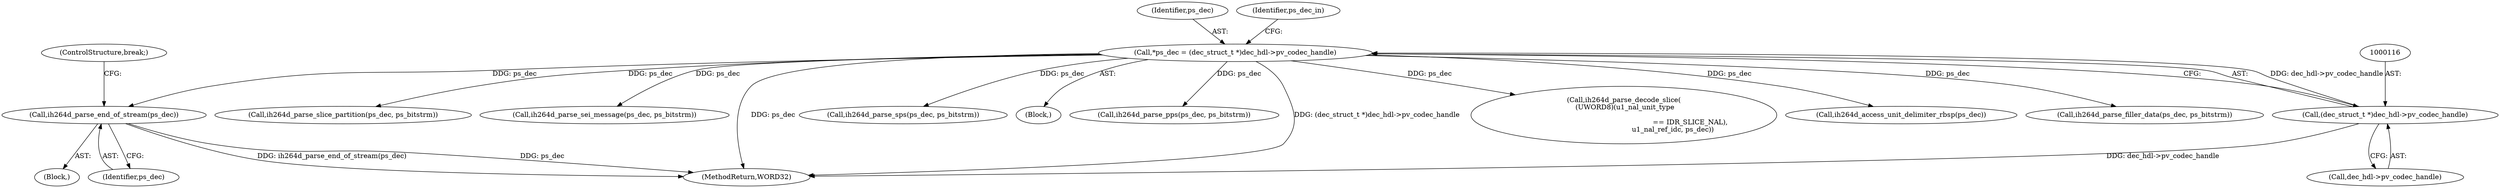 digraph "0_Android_0b23c81c3dd9ec38f7e6806a3955fed1925541a0_0@pointer" {
"1000387" [label="(Call,ih264d_parse_end_of_stream(ps_dec))"];
"1000113" [label="(Call,*ps_dec = (dec_struct_t *)dec_hdl->pv_codec_handle)"];
"1000115" [label="(Call,(dec_struct_t *)dec_hdl->pv_codec_handle)"];
"1000388" [label="(Identifier,ps_dec)"];
"1000387" [label="(Call,ih264d_parse_end_of_stream(ps_dec))"];
"1000386" [label="(Block,)"];
"1000408" [label="(MethodReturn,WORD32)"];
"1000220" [label="(Call,ih264d_parse_slice_partition(ps_dec, ps_bitstrm))"];
"1000307" [label="(Call,ih264d_parse_sei_message(ps_dec, ps_bitstrm))"];
"1000327" [label="(Call,ih264d_parse_sps(ps_dec, ps_bitstrm))"];
"1000117" [label="(Call,dec_hdl->pv_codec_handle)"];
"1000389" [label="(ControlStructure,break;)"];
"1000110" [label="(Block,)"];
"1000352" [label="(Call,ih264d_parse_pps(ps_dec, ps_bitstrm))"];
"1000252" [label="(Call,ih264d_parse_decode_slice(\n (UWORD8)(u1_nal_unit_type\n\n                                                             == IDR_SLICE_NAL),\n                                             u1_nal_ref_idc, ps_dec))"];
"1000377" [label="(Call,ih264d_access_unit_delimiter_rbsp(ps_dec))"];
"1000113" [label="(Call,*ps_dec = (dec_struct_t *)dec_hdl->pv_codec_handle)"];
"1000397" [label="(Call,ih264d_parse_filler_data(ps_dec, ps_bitstrm))"];
"1000114" [label="(Identifier,ps_dec)"];
"1000122" [label="(Identifier,ps_dec_in)"];
"1000115" [label="(Call,(dec_struct_t *)dec_hdl->pv_codec_handle)"];
"1000387" -> "1000386"  [label="AST: "];
"1000387" -> "1000388"  [label="CFG: "];
"1000388" -> "1000387"  [label="AST: "];
"1000389" -> "1000387"  [label="CFG: "];
"1000387" -> "1000408"  [label="DDG: ps_dec"];
"1000387" -> "1000408"  [label="DDG: ih264d_parse_end_of_stream(ps_dec)"];
"1000113" -> "1000387"  [label="DDG: ps_dec"];
"1000113" -> "1000110"  [label="AST: "];
"1000113" -> "1000115"  [label="CFG: "];
"1000114" -> "1000113"  [label="AST: "];
"1000115" -> "1000113"  [label="AST: "];
"1000122" -> "1000113"  [label="CFG: "];
"1000113" -> "1000408"  [label="DDG: ps_dec"];
"1000113" -> "1000408"  [label="DDG: (dec_struct_t *)dec_hdl->pv_codec_handle"];
"1000115" -> "1000113"  [label="DDG: dec_hdl->pv_codec_handle"];
"1000113" -> "1000220"  [label="DDG: ps_dec"];
"1000113" -> "1000252"  [label="DDG: ps_dec"];
"1000113" -> "1000307"  [label="DDG: ps_dec"];
"1000113" -> "1000327"  [label="DDG: ps_dec"];
"1000113" -> "1000352"  [label="DDG: ps_dec"];
"1000113" -> "1000377"  [label="DDG: ps_dec"];
"1000113" -> "1000397"  [label="DDG: ps_dec"];
"1000115" -> "1000117"  [label="CFG: "];
"1000116" -> "1000115"  [label="AST: "];
"1000117" -> "1000115"  [label="AST: "];
"1000115" -> "1000408"  [label="DDG: dec_hdl->pv_codec_handle"];
}
